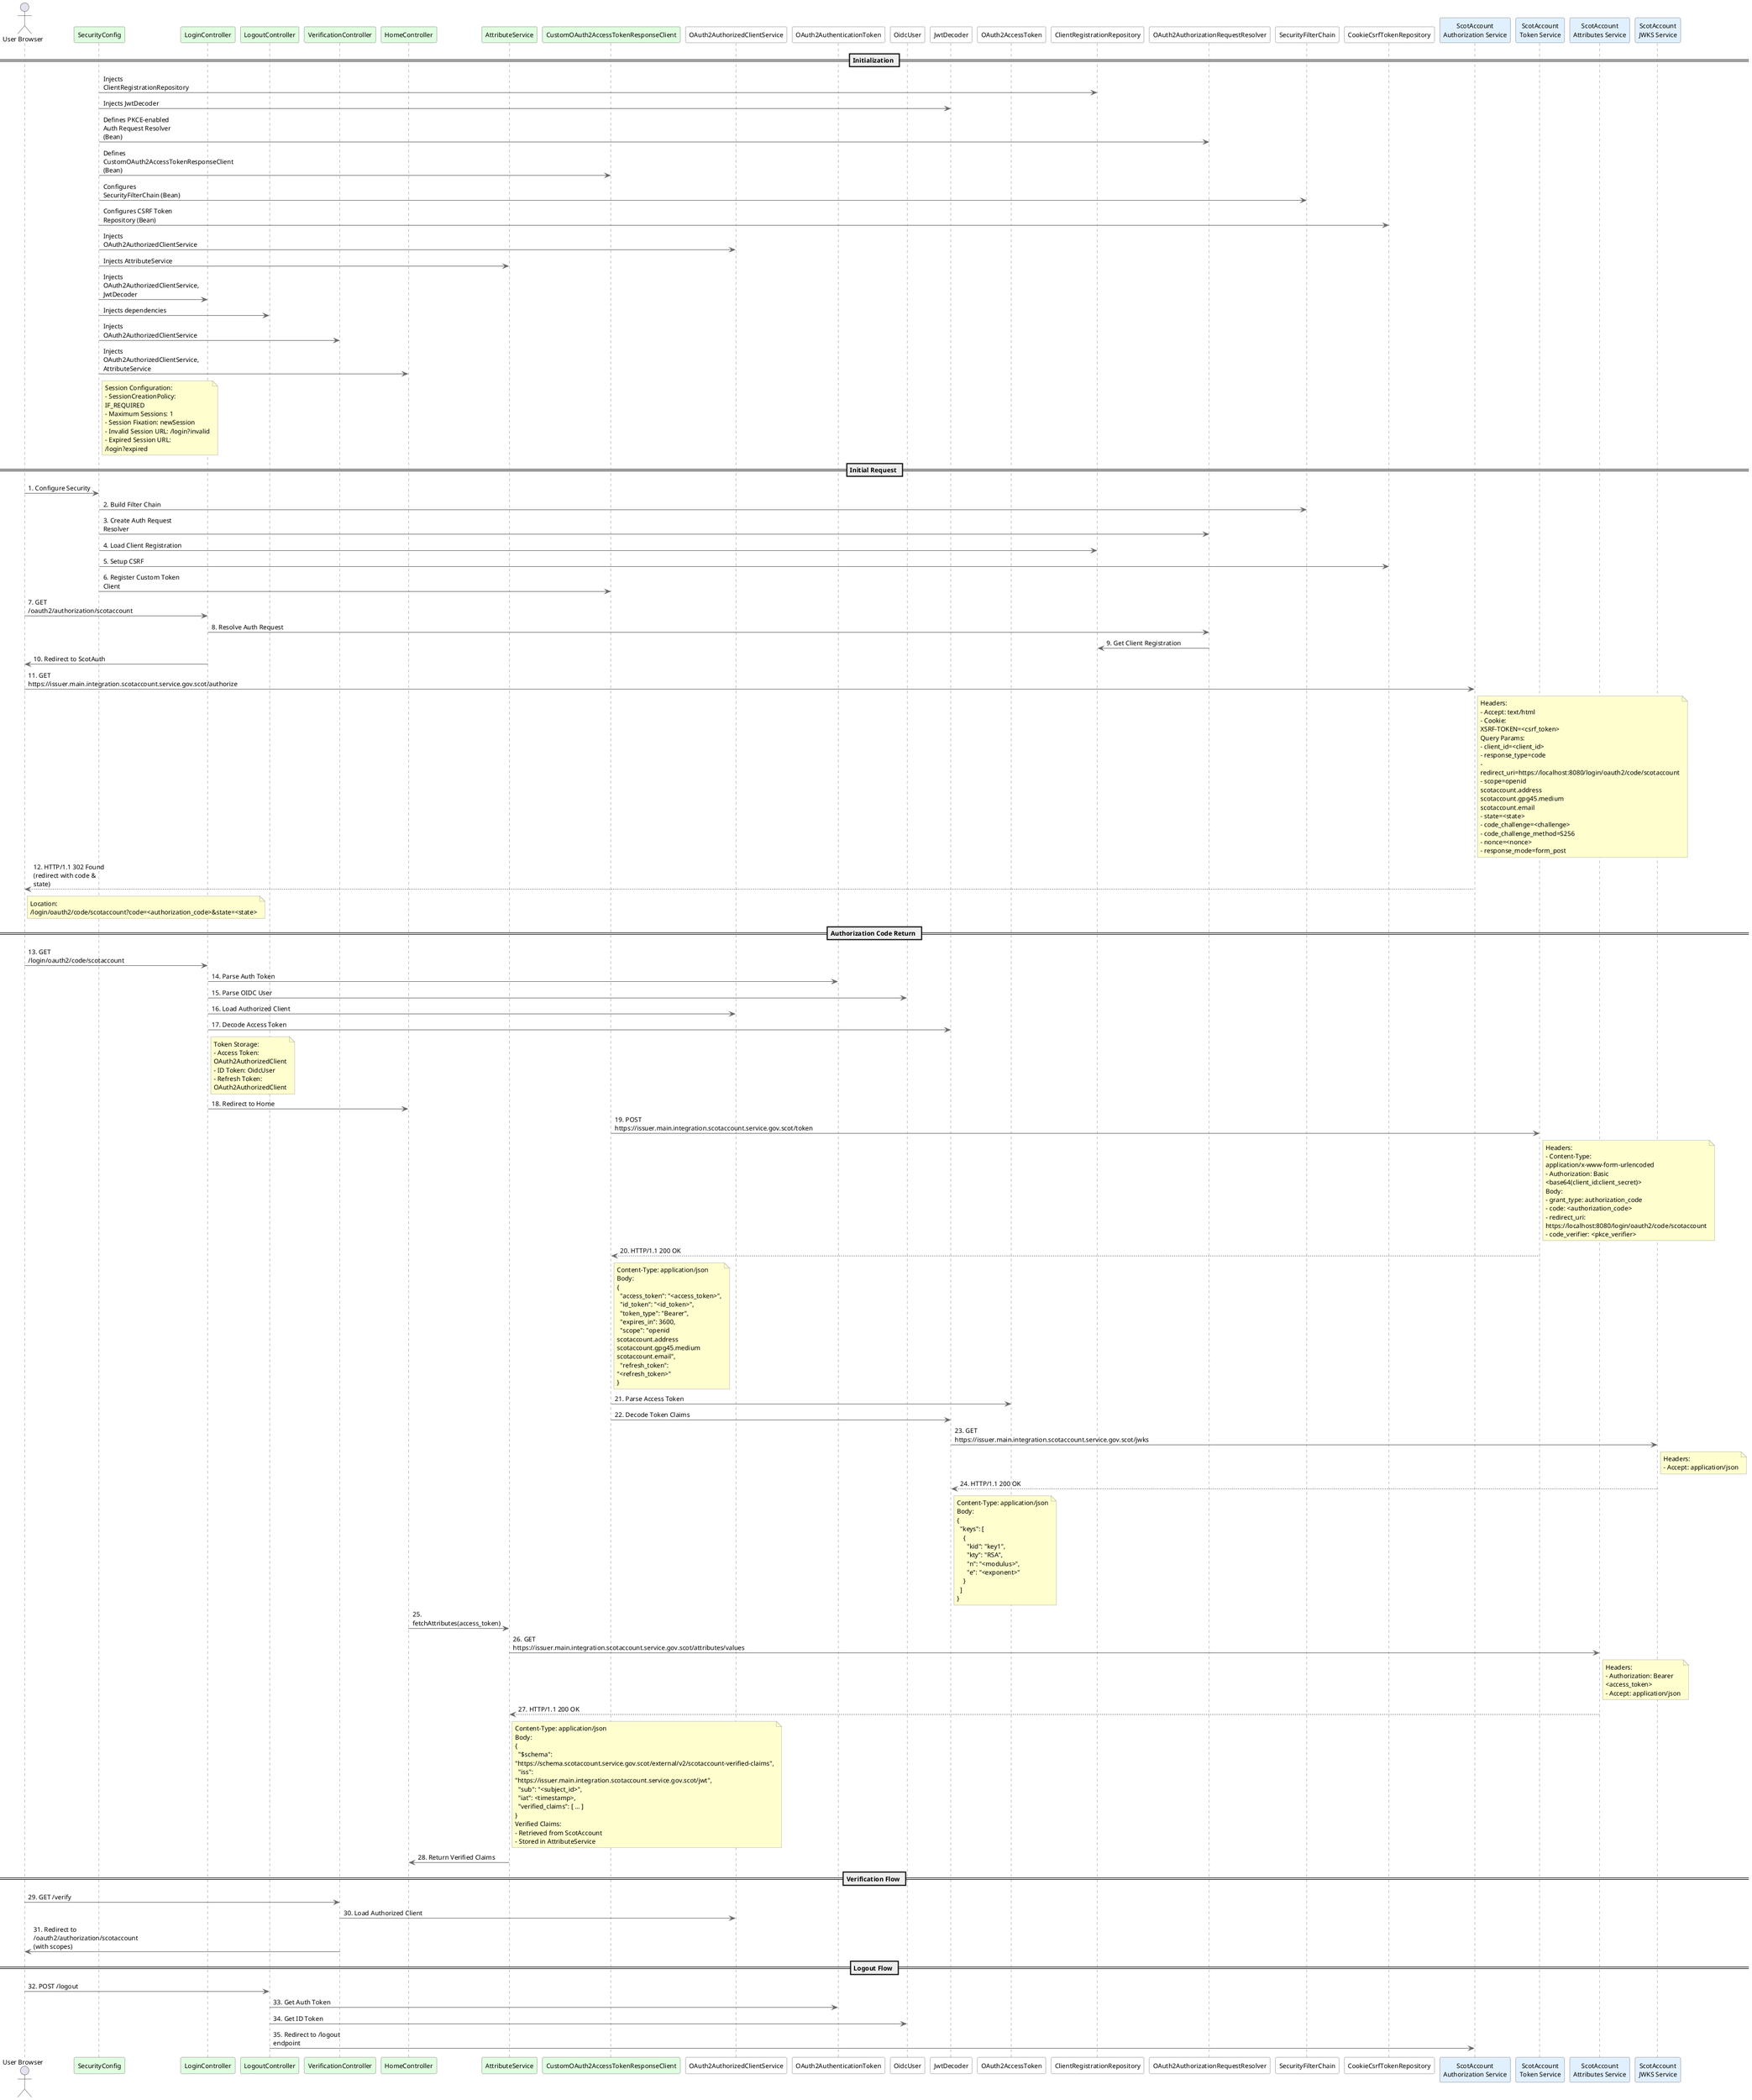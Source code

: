 @startuml Spring Security OIDC Flow

' Layout and styling directives
skinparam noteBackgroundColor #FEFECE
skinparam noteBorderColor #999999
skinparam participantBackgroundColor #FFFFFF
skinparam participantBorderColor #000000
skinparam ScotAccountServiceBackgroundColor #E0F0FF
skinparam ScotAccountServiceBorderColor #0066CC
skinparam ScotAccountClientBackgroundColor #E0FFE0
skinparam ScotAccountClientBorderColor #009900

' Layout optimization
skinparam maxMessageSize 150
skinparam wrapWidth 200
skinparam defaultFontName Arial
skinparam defaultFontSize 12
skinparam sequence {
    ArrowColor #666666
    LifeLineBorderColor #666666
    ParticipantBorderColor #666666
    ParticipantBackgroundColor #FFFFFF
    BoxBorderColor #666666
    BoxBackgroundColor #FFFFFF
}

actor "User Browser" as Browser
participant "SecurityConfig" as SecurityConfig #E0FFE0
participant "LoginController" as LoginController #E0FFE0
participant "LogoutController" as LogoutController #E0FFE0
participant "VerificationController" as VerificationController #E0FFE0
participant "HomeController" as HomeController #E0FFE0
participant "AttributeService" as AttributeService #E0FFE0
participant "CustomOAuth2AccessTokenResponseClient" as CustomTokenClient #E0FFE0
participant "OAuth2AuthorizedClientService" as OAuth2AuthorizedClientService
participant "OAuth2AuthenticationToken" as OAuth2AuthenticationToken
participant "OidcUser" as OidcUser
participant "JwtDecoder" as JwtDecoder
participant "OAuth2AccessToken" as OAuth2AccessToken
participant "ClientRegistrationRepository" as ClientRegistrationRepository
participant "OAuth2AuthorizationRequestResolver" as OAuth2AuthorizationRequestResolver
participant "SecurityFilterChain" as SecurityFilterChain
participant "CookieCsrfTokenRepository" as CookieCsrfTokenRepository
participant "ScotAccount\nAuthorization Service" as ScotAuth #E0F0FF
participant "ScotAccount\nToken Service" as ScotToken #E0F0FF
participant "ScotAccount\nAttributes Service" as ScotAttr #E0F0FF
participant "ScotAccount\nJWKS Service" as ScotJWKS #E0F0FF

' Initialization Section
== Initialization ==
SecurityConfig -> ClientRegistrationRepository: Injects ClientRegistrationRepository
SecurityConfig -> JwtDecoder: Injects JwtDecoder
SecurityConfig -> OAuth2AuthorizationRequestResolver: Defines PKCE-enabled Auth Request Resolver (Bean)
SecurityConfig -> CustomTokenClient: Defines CustomOAuth2AccessTokenResponseClient (Bean)
SecurityConfig -> SecurityFilterChain: Configures SecurityFilterChain (Bean)
SecurityConfig -> CookieCsrfTokenRepository: Configures CSRF Token Repository (Bean)
SecurityConfig -> OAuth2AuthorizedClientService: Injects OAuth2AuthorizedClientService
SecurityConfig -> AttributeService: Injects AttributeService
SecurityConfig -> LoginController: Injects OAuth2AuthorizedClientService, JwtDecoder
SecurityConfig -> LogoutController: Injects dependencies
SecurityConfig -> VerificationController: Injects OAuth2AuthorizedClientService
SecurityConfig -> HomeController: Injects OAuth2AuthorizedClientService, AttributeService
note right of SecurityConfig
  Session Configuration:
  - SessionCreationPolicy: IF_REQUIRED
  - Maximum Sessions: 1
  - Session Fixation: newSession
  - Invalid Session URL: /login?invalid
  - Expired Session URL: /login?expired
end note

' Initial Request Section
== Initial Request ==
Browser -> SecurityConfig: 1. Configure Security
SecurityConfig -> SecurityFilterChain: 2. Build Filter Chain
SecurityConfig -> OAuth2AuthorizationRequestResolver: 3. Create Auth Request Resolver
SecurityConfig -> ClientRegistrationRepository: 4. Load Client Registration
SecurityConfig -> CookieCsrfTokenRepository: 5. Setup CSRF
SecurityConfig -> CustomTokenClient: 6. Register Custom Token Client

Browser -> LoginController: 7. GET /oauth2/authorization/scotaccount
LoginController -> OAuth2AuthorizationRequestResolver: 8. Resolve Auth Request
OAuth2AuthorizationRequestResolver -> ClientRegistrationRepository: 9. Get Client Registration
LoginController -> Browser: 10. Redirect to ScotAuth

' ScotAccount Authorization Endpoint
Browser -> ScotAuth: 11. GET https://issuer.main.integration.scotaccount.service.gov.scot/authorize
note right of ScotAuth
  Headers:
  - Accept: text/html
  - Cookie: XSRF-TOKEN=<csrf_token>
  Query Params:
  - client_id=<client_id>
  - response_type=code
  - redirect_uri=https://localhost:8080/login/oauth2/code/scotaccount
  - scope=openid scotaccount.address scotaccount.gpg45.medium scotaccount.email
  - state=<state>
  - code_challenge=<challenge>
  - code_challenge_method=S256
  - nonce=<nonce>
  - response_mode=form_post
end note
ScotAuth --> Browser: 12. HTTP/1.1 302 Found (redirect with code & state)
note right of Browser
  Location: /login/oauth2/code/scotaccount?code=<authorization_code>&state=<state>
end note

' Authorization Code Return Section
== Authorization Code Return ==
Browser -> LoginController: 13. GET /login/oauth2/code/scotaccount
LoginController -> OAuth2AuthenticationToken: 14. Parse Auth Token
LoginController -> OidcUser: 15. Parse OIDC User
LoginController -> OAuth2AuthorizedClientService: 16. Load Authorized Client
LoginController -> JwtDecoder: 17. Decode Access Token
note right of LoginController
  Token Storage:
  - Access Token: OAuth2AuthorizedClient
  - ID Token: OidcUser
  - Refresh Token: OAuth2AuthorizedClient
end note
LoginController -> HomeController: 18. Redirect to Home

' ScotAccount Token Endpoint
CustomTokenClient -> ScotToken: 19. POST https://issuer.main.integration.scotaccount.service.gov.scot/token
note right of ScotToken
  Headers:
  - Content-Type: application/x-www-form-urlencoded
  - Authorization: Basic <base64(client_id:client_secret)>
  Body:
  - grant_type: authorization_code
  - code: <authorization_code>
  - redirect_uri: https://localhost:8080/login/oauth2/code/scotaccount
  - code_verifier: <pkce_verifier>
end note
ScotToken --> CustomTokenClient: 20. HTTP/1.1 200 OK
note right of CustomTokenClient
  Content-Type: application/json
  Body:
  {
    "access_token": "<access_token>",
    "id_token": "<id_token>",
    "token_type": "Bearer",
    "expires_in": 3600,
    "scope": "openid scotaccount.address scotaccount.gpg45.medium scotaccount.email",
    "refresh_token": "<refresh_token>"
  }
end note
CustomTokenClient -> OAuth2AccessToken: 21. Parse Access Token
CustomTokenClient -> JwtDecoder: 22. Decode Token Claims

' ScotAccount JWKS Endpoint
JwtDecoder -> ScotJWKS: 23. GET https://issuer.main.integration.scotaccount.service.gov.scot/jwks
note right of ScotJWKS
  Headers:
  - Accept: application/json
end note
ScotJWKS --> JwtDecoder: 24. HTTP/1.1 200 OK
note right of JwtDecoder
  Content-Type: application/json
  Body:
  {
    "keys": [
      {
        "kid": "key1",
        "kty": "RSA",
        "n": "<modulus>",
        "e": "<exponent>"
      }
    ]
  }
end note

' ScotAccount Attributes Endpoint
HomeController -> AttributeService: 25. fetchAttributes(access_token)
AttributeService -> ScotAttr: 26. GET https://issuer.main.integration.scotaccount.service.gov.scot/attributes/values
note right of ScotAttr
  Headers:
  - Authorization: Bearer <access_token>
  - Accept: application/json
end note
ScotAttr --> AttributeService: 27. HTTP/1.1 200 OK
note right of AttributeService
  Content-Type: application/json
  Body:
  {
    "$schema": "https://schema.scotaccount.service.gov.scot/external/v2/scotaccount-verified-claims",
    "iss": "https://issuer.main.integration.scotaccount.service.gov.scot/jwt",
    "sub": "<subject_id>",
    "iat": <timestamp>,
    "verified_claims": [ ... ]
  }
  Verified Claims:
  - Retrieved from ScotAccount
  - Stored in AttributeService
end note
AttributeService -> HomeController: 28. Return Verified Claims

' Verification Flow Section
== Verification Flow ==
Browser -> VerificationController: 29. GET /verify
VerificationController -> OAuth2AuthorizedClientService: 30. Load Authorized Client
VerificationController -> Browser: 31. Redirect to /oauth2/authorization/scotaccount (with scopes)

' Logout Flow Section
== Logout Flow ==
Browser -> LogoutController: 32. POST /logout
LogoutController -> OAuth2AuthenticationToken: 33. Get Auth Token
LogoutController -> OidcUser: 34. Get ID Token
LogoutController -> ScotAuth: 35. Redirect to /logout endpoint

@enduml 
